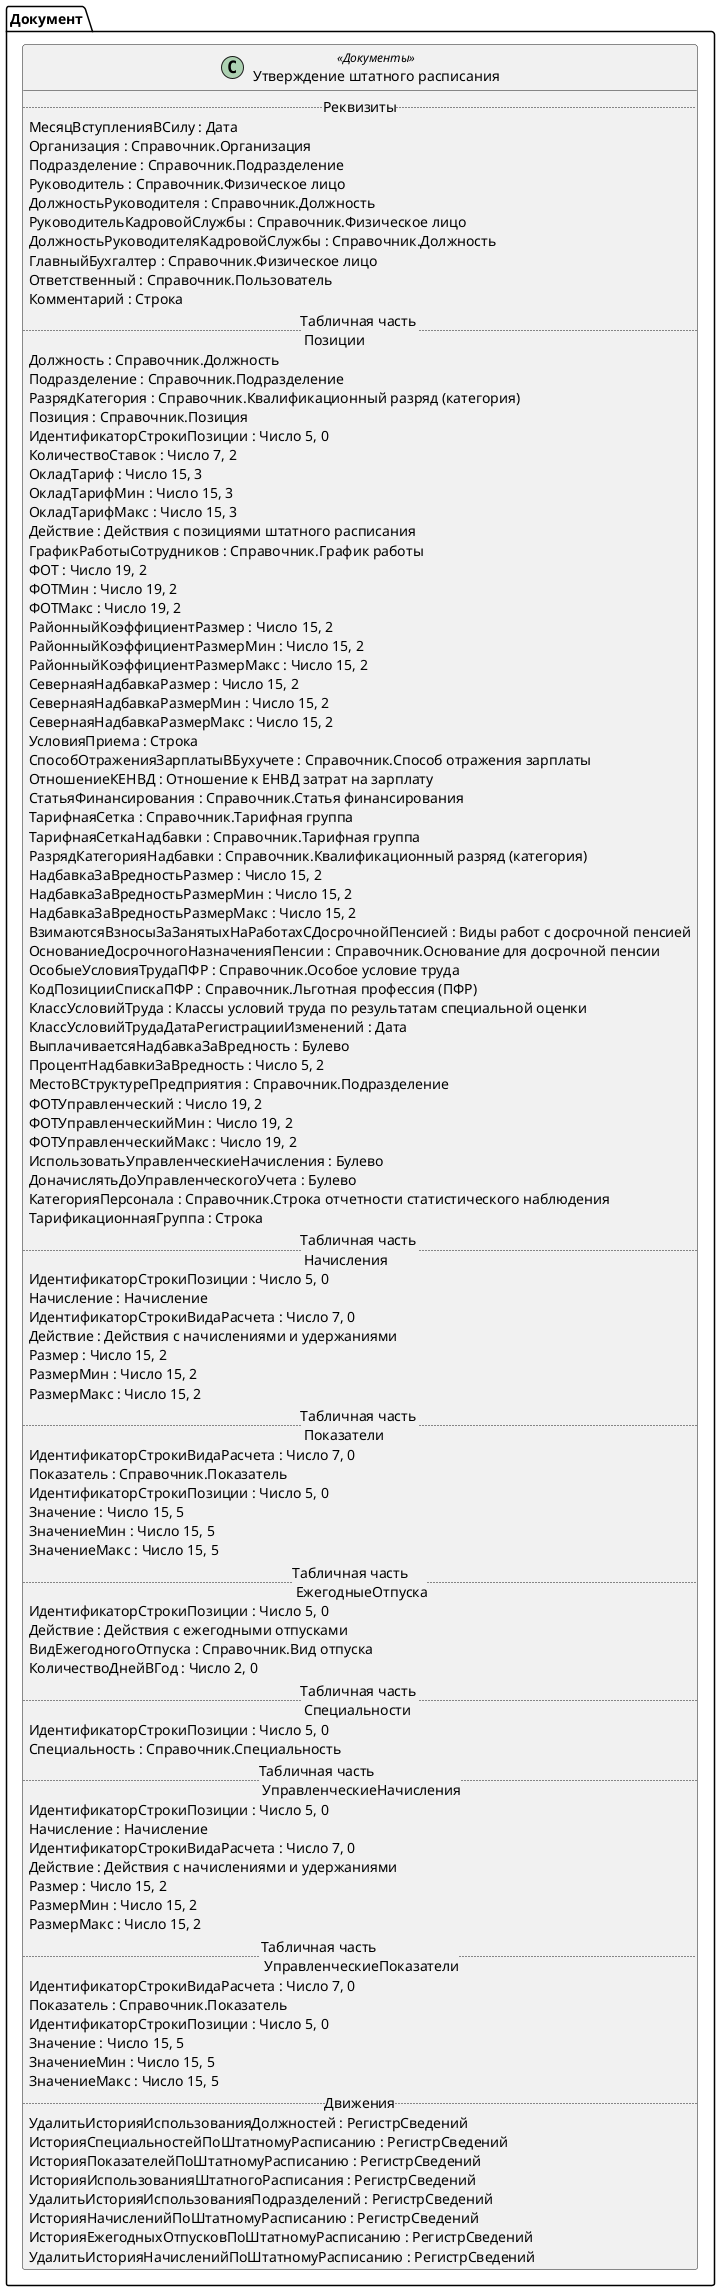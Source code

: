 ﻿@startuml УтверждениеШтатногоРасписания
'!include templates.wsd
'..\include templates.wsd
class Документ.УтверждениеШтатногоРасписания as "Утверждение штатного расписания" <<Документы>>
{
..Реквизиты..
МесяцВступленияВСилу : Дата
Организация : Справочник.Организация
Подразделение : Справочник.Подразделение
Руководитель : Справочник.Физическое лицо
ДолжностьРуководителя : Справочник.Должность
РуководительКадровойСлужбы : Справочник.Физическое лицо
ДолжностьРуководителяКадровойСлужбы : Справочник.Должность
ГлавныйБухгалтер : Справочник.Физическое лицо
Ответственный : Справочник.Пользователь
Комментарий : Строка
..Табличная часть \n Позиции..
Должность : Справочник.Должность
Подразделение : Справочник.Подразделение
РазрядКатегория : Справочник.Квалификационный разряд (категория)
Позиция : Справочник.Позиция
ИдентификаторСтрокиПозиции : Число 5, 0
КоличествоСтавок : Число 7, 2
ОкладТариф : Число 15, 3
ОкладТарифМин : Число 15, 3
ОкладТарифМакс : Число 15, 3
Действие : Действия с позициями штатного расписания
ГрафикРаботыСотрудников : Справочник.График работы
ФОТ : Число 19, 2
ФОТМин : Число 19, 2
ФОТМакс : Число 19, 2
РайонныйКоэффициентРазмер : Число 15, 2
РайонныйКоэффициентРазмерМин : Число 15, 2
РайонныйКоэффициентРазмерМакс : Число 15, 2
СевернаяНадбавкаРазмер : Число 15, 2
СевернаяНадбавкаРазмерМин : Число 15, 2
СевернаяНадбавкаРазмерМакс : Число 15, 2
УсловияПриема : Строка
СпособОтраженияЗарплатыВБухучете : Справочник.Способ отражения зарплаты
ОтношениеКЕНВД : Отношение к ЕНВД затрат на зарплату
СтатьяФинансирования : Справочник.Статья финансирования
ТарифнаяСетка : Справочник.Тарифная группа
ТарифнаяСеткаНадбавки : Справочник.Тарифная группа
РазрядКатегорияНадбавки : Справочник.Квалификационный разряд (категория)
НадбавкаЗаВредностьРазмер : Число 15, 2
НадбавкаЗаВредностьРазмерМин : Число 15, 2
НадбавкаЗаВредностьРазмерМакс : Число 15, 2
ВзимаютсяВзносыЗаЗанятыхНаРаботахСДосрочнойПенсией : Виды работ с досрочной пенсией
ОснованиеДосрочногоНазначенияПенсии : Справочник.Основание для досрочной пенсии
ОсобыеУсловияТрудаПФР : Справочник.Особое условие труда
КодПозицииСпискаПФР : Справочник.Льготная профессия (ПФР)
КлассУсловийТруда : Классы условий труда по результатам специальной оценки
КлассУсловийТрудаДатаРегистрацииИзменений : Дата
ВыплачиваетсяНадбавкаЗаВредность : Булево
ПроцентНадбавкиЗаВредность : Число 5, 2
МестоВСтруктуреПредприятия : Справочник.Подразделение
ФОТУправленческий : Число 19, 2
ФОТУправленческийМин : Число 19, 2
ФОТУправленческийМакс : Число 19, 2
ИспользоватьУправленческиеНачисления : Булево
ДоначислятьДоУправленческогоУчета : Булево
КатегорияПерсонала : Справочник.Строка отчетности статистического наблюдения
ТарификационнаяГруппа : Строка
..Табличная часть \n Начисления..
ИдентификаторСтрокиПозиции : Число 5, 0
Начисление : Начисление
ИдентификаторСтрокиВидаРасчета : Число 7, 0
Действие : Действия с начислениями и удержаниями
Размер : Число 15, 2
РазмерМин : Число 15, 2
РазмерМакс : Число 15, 2
..Табличная часть \n Показатели..
ИдентификаторСтрокиВидаРасчета : Число 7, 0
Показатель : Справочник.Показатель
ИдентификаторСтрокиПозиции : Число 5, 0
Значение : Число 15, 5
ЗначениеМин : Число 15, 5
ЗначениеМакс : Число 15, 5
..Табличная часть \n ЕжегодныеОтпуска..
ИдентификаторСтрокиПозиции : Число 5, 0
Действие : Действия с ежегодными отпусками
ВидЕжегодногоОтпуска : Справочник.Вид отпуска
КоличествоДнейВГод : Число 2, 0
..Табличная часть \n Специальности..
ИдентификаторСтрокиПозиции : Число 5, 0
Специальность : Справочник.Специальность
..Табличная часть \n УправленческиеНачисления..
ИдентификаторСтрокиПозиции : Число 5, 0
Начисление : Начисление
ИдентификаторСтрокиВидаРасчета : Число 7, 0
Действие : Действия с начислениями и удержаниями
Размер : Число 15, 2
РазмерМин : Число 15, 2
РазмерМакс : Число 15, 2
..Табличная часть \n УправленческиеПоказатели..
ИдентификаторСтрокиВидаРасчета : Число 7, 0
Показатель : Справочник.Показатель
ИдентификаторСтрокиПозиции : Число 5, 0
Значение : Число 15, 5
ЗначениеМин : Число 15, 5
ЗначениеМакс : Число 15, 5
..Движения..
УдалитьИсторияИспользованияДолжностей : РегистрСведений
ИсторияСпециальностейПоШтатномуРасписанию : РегистрСведений
ИсторияПоказателейПоШтатномуРасписанию : РегистрСведений
ИсторияИспользованияШтатногоРасписания : РегистрСведений
УдалитьИсторияИспользованияПодразделений : РегистрСведений
ИсторияНачисленийПоШтатномуРасписанию : РегистрСведений
ИсторияЕжегодныхОтпусковПоШтатномуРасписанию : РегистрСведений
УдалитьИсторияНачисленийПоШтатномуРасписанию : РегистрСведений
}
@enduml
